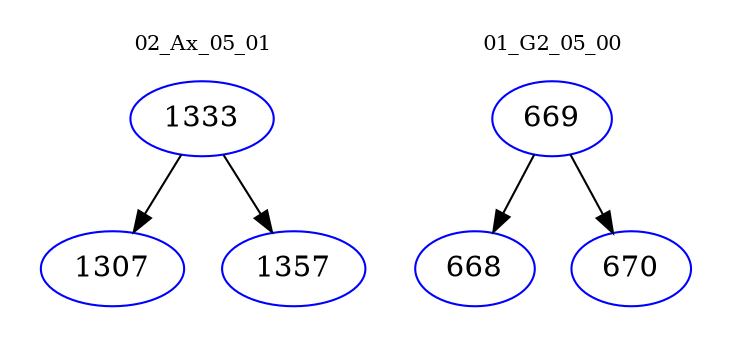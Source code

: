 digraph{
subgraph cluster_0 {
color = white
label = "02_Ax_05_01";
fontsize=10;
T0_1333 [label="1333", color="blue"]
T0_1333 -> T0_1307 [color="black"]
T0_1307 [label="1307", color="blue"]
T0_1333 -> T0_1357 [color="black"]
T0_1357 [label="1357", color="blue"]
}
subgraph cluster_1 {
color = white
label = "01_G2_05_00";
fontsize=10;
T1_669 [label="669", color="blue"]
T1_669 -> T1_668 [color="black"]
T1_668 [label="668", color="blue"]
T1_669 -> T1_670 [color="black"]
T1_670 [label="670", color="blue"]
}
}
